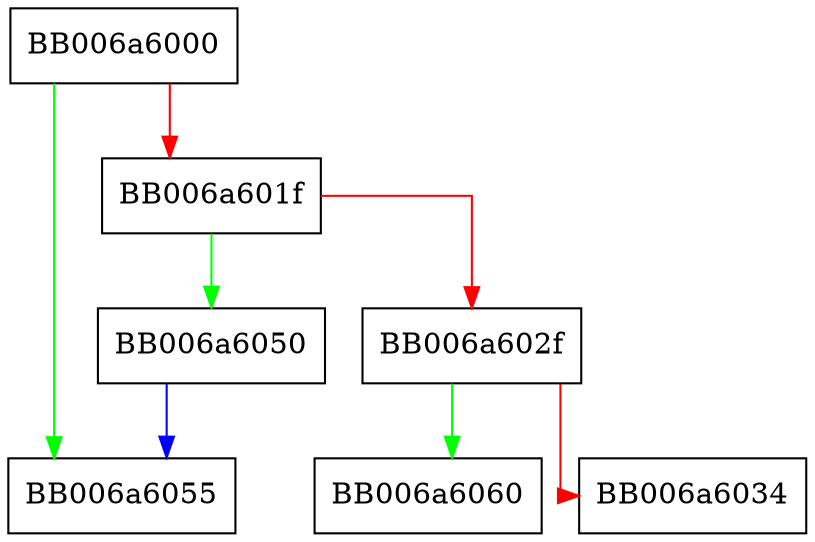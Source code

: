 digraph blake2b512_internal_final {
  node [shape="box"];
  graph [splines=ortho];
  BB006a6000 -> BB006a6055 [color="green"];
  BB006a6000 -> BB006a601f [color="red"];
  BB006a601f -> BB006a6050 [color="green"];
  BB006a601f -> BB006a602f [color="red"];
  BB006a602f -> BB006a6060 [color="green"];
  BB006a602f -> BB006a6034 [color="red"];
  BB006a6050 -> BB006a6055 [color="blue"];
}